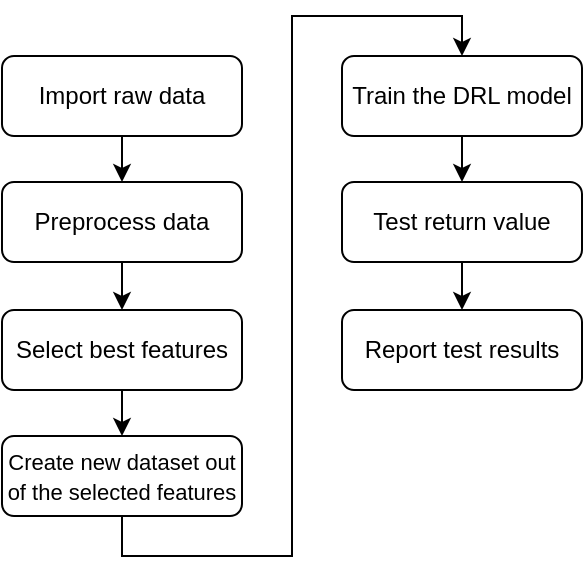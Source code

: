 <mxfile version="24.0.4" type="device">
  <diagram id="C5RBs43oDa-KdzZeNtuy" name="Page-1">
    <mxGraphModel dx="1434" dy="836" grid="1" gridSize="10" guides="1" tooltips="1" connect="1" arrows="1" fold="1" page="1" pageScale="1" pageWidth="827" pageHeight="1169" math="0" shadow="0">
      <root>
        <mxCell id="WIyWlLk6GJQsqaUBKTNV-0" />
        <mxCell id="WIyWlLk6GJQsqaUBKTNV-1" parent="WIyWlLk6GJQsqaUBKTNV-0" />
        <mxCell id="WIyWlLk6GJQsqaUBKTNV-8" value="No" style="rounded=0;html=1;jettySize=auto;orthogonalLoop=1;fontSize=11;endArrow=block;endFill=0;endSize=8;strokeWidth=1;shadow=0;labelBackgroundColor=none;edgeStyle=orthogonalEdgeStyle;" parent="WIyWlLk6GJQsqaUBKTNV-1" target="WIyWlLk6GJQsqaUBKTNV-11" edge="1">
          <mxGeometry x="0.333" y="20" relative="1" as="geometry">
            <mxPoint as="offset" />
            <mxPoint x="220" y="370" as="sourcePoint" />
          </mxGeometry>
        </mxCell>
        <mxCell id="KU-8W_nuDupsWwZcaEn_-7" style="edgeStyle=orthogonalEdgeStyle;rounded=0;orthogonalLoop=1;jettySize=auto;html=1;exitX=0.5;exitY=1;exitDx=0;exitDy=0;entryX=0.5;entryY=0;entryDx=0;entryDy=0;" edge="1" parent="WIyWlLk6GJQsqaUBKTNV-1" source="KU-8W_nuDupsWwZcaEn_-0" target="KU-8W_nuDupsWwZcaEn_-2">
          <mxGeometry relative="1" as="geometry" />
        </mxCell>
        <mxCell id="KU-8W_nuDupsWwZcaEn_-0" value="Import raw data" style="rounded=1;whiteSpace=wrap;html=1;fontSize=12;glass=0;strokeWidth=1;shadow=0;flipV=0;" vertex="1" parent="WIyWlLk6GJQsqaUBKTNV-1">
          <mxGeometry x="120" y="130" width="120" height="40" as="geometry" />
        </mxCell>
        <mxCell id="KU-8W_nuDupsWwZcaEn_-9" style="edgeStyle=orthogonalEdgeStyle;rounded=0;orthogonalLoop=1;jettySize=auto;html=1;exitX=0.5;exitY=1;exitDx=0;exitDy=0;entryX=0.5;entryY=0;entryDx=0;entryDy=0;" edge="1" parent="WIyWlLk6GJQsqaUBKTNV-1" source="KU-8W_nuDupsWwZcaEn_-1" target="KU-8W_nuDupsWwZcaEn_-3">
          <mxGeometry relative="1" as="geometry" />
        </mxCell>
        <mxCell id="KU-8W_nuDupsWwZcaEn_-1" value="Select best features" style="rounded=1;whiteSpace=wrap;html=1;fontSize=12;glass=0;strokeWidth=1;shadow=0;flipV=0;" vertex="1" parent="WIyWlLk6GJQsqaUBKTNV-1">
          <mxGeometry x="120" y="257" width="120" height="40" as="geometry" />
        </mxCell>
        <mxCell id="KU-8W_nuDupsWwZcaEn_-8" style="edgeStyle=orthogonalEdgeStyle;rounded=0;orthogonalLoop=1;jettySize=auto;html=1;exitX=0.5;exitY=1;exitDx=0;exitDy=0;entryX=0.5;entryY=0;entryDx=0;entryDy=0;" edge="1" parent="WIyWlLk6GJQsqaUBKTNV-1" source="KU-8W_nuDupsWwZcaEn_-2" target="KU-8W_nuDupsWwZcaEn_-1">
          <mxGeometry relative="1" as="geometry" />
        </mxCell>
        <mxCell id="KU-8W_nuDupsWwZcaEn_-2" value="Preprocess data" style="rounded=1;whiteSpace=wrap;html=1;fontSize=12;glass=0;strokeWidth=1;shadow=0;flipV=0;" vertex="1" parent="WIyWlLk6GJQsqaUBKTNV-1">
          <mxGeometry x="120" y="193" width="120" height="40" as="geometry" />
        </mxCell>
        <mxCell id="KU-8W_nuDupsWwZcaEn_-12" style="edgeStyle=orthogonalEdgeStyle;rounded=0;orthogonalLoop=1;jettySize=auto;html=1;exitX=0.5;exitY=1;exitDx=0;exitDy=0;entryX=0.5;entryY=0;entryDx=0;entryDy=0;" edge="1" parent="WIyWlLk6GJQsqaUBKTNV-1" source="KU-8W_nuDupsWwZcaEn_-3" target="KU-8W_nuDupsWwZcaEn_-4">
          <mxGeometry relative="1" as="geometry" />
        </mxCell>
        <mxCell id="KU-8W_nuDupsWwZcaEn_-3" value="&lt;font style=&quot;font-size: 11px;&quot;&gt;Create new dataset out of the selected features&lt;/font&gt;" style="rounded=1;whiteSpace=wrap;html=1;fontSize=12;glass=0;strokeWidth=1;shadow=0;flipV=0;" vertex="1" parent="WIyWlLk6GJQsqaUBKTNV-1">
          <mxGeometry x="120" y="320" width="120" height="40" as="geometry" />
        </mxCell>
        <mxCell id="KU-8W_nuDupsWwZcaEn_-10" style="edgeStyle=orthogonalEdgeStyle;rounded=0;orthogonalLoop=1;jettySize=auto;html=1;exitX=0.5;exitY=1;exitDx=0;exitDy=0;entryX=0.5;entryY=0;entryDx=0;entryDy=0;" edge="1" parent="WIyWlLk6GJQsqaUBKTNV-1" source="KU-8W_nuDupsWwZcaEn_-4" target="KU-8W_nuDupsWwZcaEn_-5">
          <mxGeometry relative="1" as="geometry" />
        </mxCell>
        <mxCell id="KU-8W_nuDupsWwZcaEn_-4" value="Train the DRL model" style="rounded=1;whiteSpace=wrap;html=1;fontSize=12;glass=0;strokeWidth=1;shadow=0;" vertex="1" parent="WIyWlLk6GJQsqaUBKTNV-1">
          <mxGeometry x="290" y="130" width="120" height="40" as="geometry" />
        </mxCell>
        <mxCell id="KU-8W_nuDupsWwZcaEn_-11" style="edgeStyle=orthogonalEdgeStyle;rounded=0;orthogonalLoop=1;jettySize=auto;html=1;exitX=0.5;exitY=1;exitDx=0;exitDy=0;entryX=0.5;entryY=0;entryDx=0;entryDy=0;" edge="1" parent="WIyWlLk6GJQsqaUBKTNV-1" source="KU-8W_nuDupsWwZcaEn_-5" target="KU-8W_nuDupsWwZcaEn_-6">
          <mxGeometry relative="1" as="geometry" />
        </mxCell>
        <mxCell id="KU-8W_nuDupsWwZcaEn_-5" value="Test return value" style="rounded=1;whiteSpace=wrap;html=1;fontSize=12;glass=0;strokeWidth=1;shadow=0;" vertex="1" parent="WIyWlLk6GJQsqaUBKTNV-1">
          <mxGeometry x="290" y="193" width="120" height="40" as="geometry" />
        </mxCell>
        <mxCell id="KU-8W_nuDupsWwZcaEn_-6" value="Report test results" style="rounded=1;whiteSpace=wrap;html=1;fontSize=12;glass=0;strokeWidth=1;shadow=0;" vertex="1" parent="WIyWlLk6GJQsqaUBKTNV-1">
          <mxGeometry x="290" y="257" width="120" height="40" as="geometry" />
        </mxCell>
      </root>
    </mxGraphModel>
  </diagram>
</mxfile>
